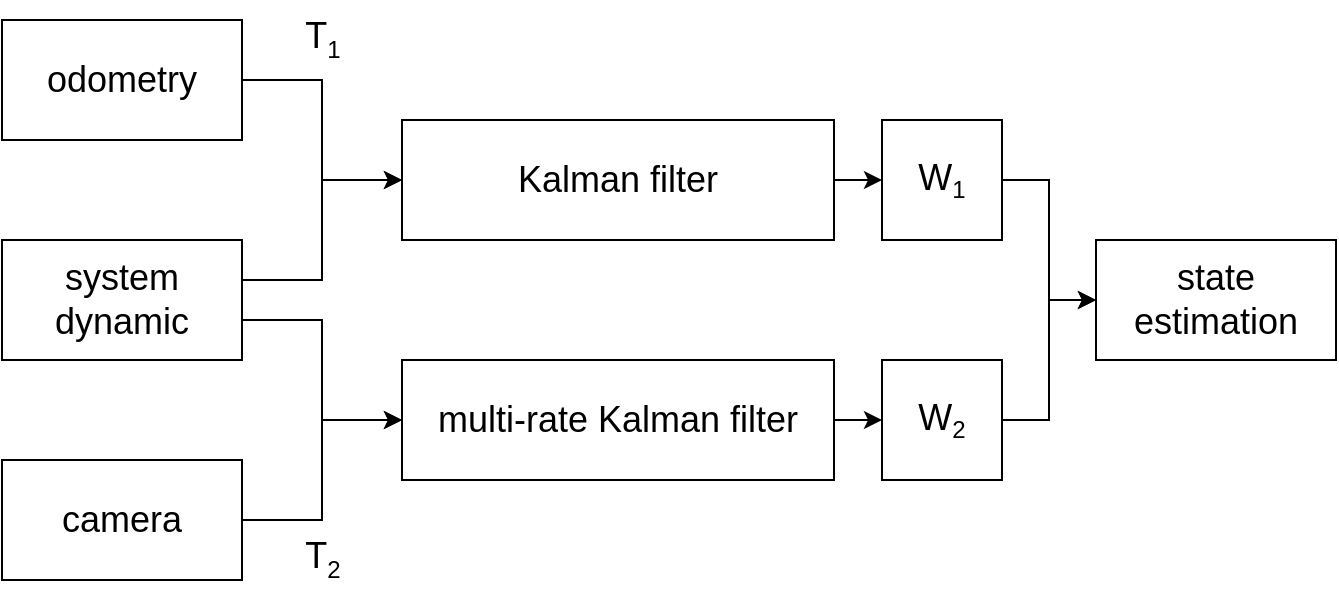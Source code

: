 <mxfile version="21.2.9" type="device">
  <diagram id="De45ii2Sp3PFvOTu69Ke" name="第 1 页">
    <mxGraphModel dx="911" dy="474" grid="1" gridSize="10" guides="1" tooltips="1" connect="1" arrows="1" fold="1" page="1" pageScale="1" pageWidth="827" pageHeight="1169" math="1" shadow="0">
      <root>
        <mxCell id="0" />
        <mxCell id="1" parent="0" />
        <mxCell id="NGuuJl21pHQzUnoow5Hf-10" style="edgeStyle=orthogonalEdgeStyle;rounded=0;orthogonalLoop=1;jettySize=auto;html=1;exitX=1;exitY=0.5;exitDx=0;exitDy=0;fontSize=18;entryX=0;entryY=0.5;entryDx=0;entryDy=0;" parent="1" source="NGuuJl21pHQzUnoow5Hf-1" target="NGuuJl21pHQzUnoow5Hf-4" edge="1">
          <mxGeometry relative="1" as="geometry">
            <mxPoint x="250" y="200" as="targetPoint" />
            <Array as="points">
              <mxPoint x="210" y="260" />
              <mxPoint x="250" y="260" />
              <mxPoint x="250" y="210" />
            </Array>
          </mxGeometry>
        </mxCell>
        <mxCell id="NGuuJl21pHQzUnoow5Hf-11" style="edgeStyle=orthogonalEdgeStyle;rounded=0;orthogonalLoop=1;jettySize=auto;html=1;exitX=1;exitY=0.5;exitDx=0;exitDy=0;entryX=0;entryY=0.5;entryDx=0;entryDy=0;fontSize=18;" parent="1" source="NGuuJl21pHQzUnoow5Hf-1" target="NGuuJl21pHQzUnoow5Hf-5" edge="1">
          <mxGeometry relative="1" as="geometry">
            <Array as="points">
              <mxPoint x="210" y="280" />
              <mxPoint x="250" y="280" />
              <mxPoint x="250" y="330" />
            </Array>
          </mxGeometry>
        </mxCell>
        <mxCell id="NGuuJl21pHQzUnoow5Hf-1" value="&lt;font style=&quot;font-size: 18px;&quot;&gt;system dynamic&lt;/font&gt;" style="rounded=0;whiteSpace=wrap;html=1;" parent="1" vertex="1">
          <mxGeometry x="90" y="240" width="120" height="60" as="geometry" />
        </mxCell>
        <mxCell id="NGuuJl21pHQzUnoow5Hf-8" style="edgeStyle=orthogonalEdgeStyle;rounded=0;orthogonalLoop=1;jettySize=auto;html=1;exitX=1;exitY=0.5;exitDx=0;exitDy=0;entryX=0;entryY=0.5;entryDx=0;entryDy=0;fontSize=18;" parent="1" source="NGuuJl21pHQzUnoow5Hf-2" target="NGuuJl21pHQzUnoow5Hf-4" edge="1">
          <mxGeometry relative="1" as="geometry" />
        </mxCell>
        <mxCell id="NGuuJl21pHQzUnoow5Hf-2" value="odometry" style="rounded=0;whiteSpace=wrap;html=1;fontSize=18;" parent="1" vertex="1">
          <mxGeometry x="90" y="130" width="120" height="60" as="geometry" />
        </mxCell>
        <mxCell id="NGuuJl21pHQzUnoow5Hf-13" style="edgeStyle=orthogonalEdgeStyle;rounded=0;orthogonalLoop=1;jettySize=auto;html=1;exitX=1;exitY=0.5;exitDx=0;exitDy=0;fontSize=18;entryX=0;entryY=0.5;entryDx=0;entryDy=0;" parent="1" source="NGuuJl21pHQzUnoow5Hf-3" target="NGuuJl21pHQzUnoow5Hf-5" edge="1">
          <mxGeometry relative="1" as="geometry">
            <mxPoint x="250" y="360" as="targetPoint" />
          </mxGeometry>
        </mxCell>
        <mxCell id="NGuuJl21pHQzUnoow5Hf-3" value="camera" style="rounded=0;whiteSpace=wrap;html=1;fontSize=18;" parent="1" vertex="1">
          <mxGeometry x="90" y="350" width="120" height="60" as="geometry" />
        </mxCell>
        <mxCell id="NGuuJl21pHQzUnoow5Hf-18" style="edgeStyle=orthogonalEdgeStyle;rounded=0;orthogonalLoop=1;jettySize=auto;html=1;exitX=1;exitY=0.5;exitDx=0;exitDy=0;entryX=0;entryY=0.5;entryDx=0;entryDy=0;fontSize=12;" parent="1" source="NGuuJl21pHQzUnoow5Hf-4" target="NGuuJl21pHQzUnoow5Hf-16" edge="1">
          <mxGeometry relative="1" as="geometry" />
        </mxCell>
        <mxCell id="NGuuJl21pHQzUnoow5Hf-4" value="Kalman filter" style="rounded=0;whiteSpace=wrap;html=1;fontSize=18;" parent="1" vertex="1">
          <mxGeometry x="290" y="180" width="216" height="60" as="geometry" />
        </mxCell>
        <mxCell id="NGuuJl21pHQzUnoow5Hf-19" style="edgeStyle=orthogonalEdgeStyle;rounded=0;orthogonalLoop=1;jettySize=auto;html=1;exitX=1;exitY=0.5;exitDx=0;exitDy=0;entryX=0;entryY=0.5;entryDx=0;entryDy=0;fontSize=12;" parent="1" source="NGuuJl21pHQzUnoow5Hf-5" target="NGuuJl21pHQzUnoow5Hf-17" edge="1">
          <mxGeometry relative="1" as="geometry" />
        </mxCell>
        <mxCell id="NGuuJl21pHQzUnoow5Hf-5" value="multi-rate Kalman filter" style="rounded=0;whiteSpace=wrap;html=1;fontSize=18;" parent="1" vertex="1">
          <mxGeometry x="290" y="300" width="216" height="60" as="geometry" />
        </mxCell>
        <mxCell id="NGuuJl21pHQzUnoow5Hf-14" value="T&lt;sub&gt;&lt;font style=&quot;font-size: 12px;&quot;&gt;1&lt;/font&gt;&lt;/sub&gt;" style="text;html=1;align=center;verticalAlign=middle;resizable=0;points=[];autosize=1;strokeColor=none;fillColor=none;fontSize=18;" parent="1" vertex="1">
          <mxGeometry x="230" y="120" width="40" height="40" as="geometry" />
        </mxCell>
        <mxCell id="NGuuJl21pHQzUnoow5Hf-15" value="T&lt;sub&gt;&lt;font style=&quot;font-size: 12px;&quot;&gt;2&lt;/font&gt;&lt;/sub&gt;" style="text;html=1;align=center;verticalAlign=middle;resizable=0;points=[];autosize=1;strokeColor=none;fillColor=none;fontSize=18;" parent="1" vertex="1">
          <mxGeometry x="230" y="380" width="40" height="40" as="geometry" />
        </mxCell>
        <mxCell id="NGuuJl21pHQzUnoow5Hf-21" style="edgeStyle=orthogonalEdgeStyle;rounded=0;orthogonalLoop=1;jettySize=auto;html=1;exitX=1;exitY=0.5;exitDx=0;exitDy=0;entryX=0;entryY=0.5;entryDx=0;entryDy=0;fontSize=12;" parent="1" source="NGuuJl21pHQzUnoow5Hf-16" target="NGuuJl21pHQzUnoow5Hf-20" edge="1">
          <mxGeometry relative="1" as="geometry" />
        </mxCell>
        <mxCell id="NGuuJl21pHQzUnoow5Hf-16" value="&lt;font style=&quot;&quot;&gt;&lt;span style=&quot;font-size: 18px;&quot;&gt;W&lt;/span&gt;&lt;sub style=&quot;&quot;&gt;&lt;font style=&quot;font-size: 12px;&quot;&gt;1&lt;/font&gt;&lt;/sub&gt;&lt;/font&gt;" style="rounded=0;whiteSpace=wrap;html=1;fontSize=12;" parent="1" vertex="1">
          <mxGeometry x="530" y="180" width="60" height="60" as="geometry" />
        </mxCell>
        <mxCell id="NGuuJl21pHQzUnoow5Hf-22" style="edgeStyle=orthogonalEdgeStyle;rounded=0;orthogonalLoop=1;jettySize=auto;html=1;exitX=1;exitY=0.5;exitDx=0;exitDy=0;entryX=0;entryY=0.5;entryDx=0;entryDy=0;fontSize=12;" parent="1" source="NGuuJl21pHQzUnoow5Hf-17" target="NGuuJl21pHQzUnoow5Hf-20" edge="1">
          <mxGeometry relative="1" as="geometry" />
        </mxCell>
        <mxCell id="NGuuJl21pHQzUnoow5Hf-17" value="&lt;font style=&quot;&quot;&gt;&lt;span style=&quot;font-size: 18px;&quot;&gt;W&lt;/span&gt;&lt;sub style=&quot;&quot;&gt;&lt;font style=&quot;font-size: 12px;&quot;&gt;2&lt;/font&gt;&lt;/sub&gt;&lt;/font&gt;" style="rounded=0;whiteSpace=wrap;html=1;fontSize=12;" parent="1" vertex="1">
          <mxGeometry x="530" y="300" width="60" height="60" as="geometry" />
        </mxCell>
        <mxCell id="NGuuJl21pHQzUnoow5Hf-20" value="&lt;font style=&quot;font-size: 18px;&quot;&gt;state estimation&lt;/font&gt;" style="rounded=0;whiteSpace=wrap;html=1;fontSize=12;" parent="1" vertex="1">
          <mxGeometry x="637" y="240" width="120" height="60" as="geometry" />
        </mxCell>
      </root>
    </mxGraphModel>
  </diagram>
</mxfile>
